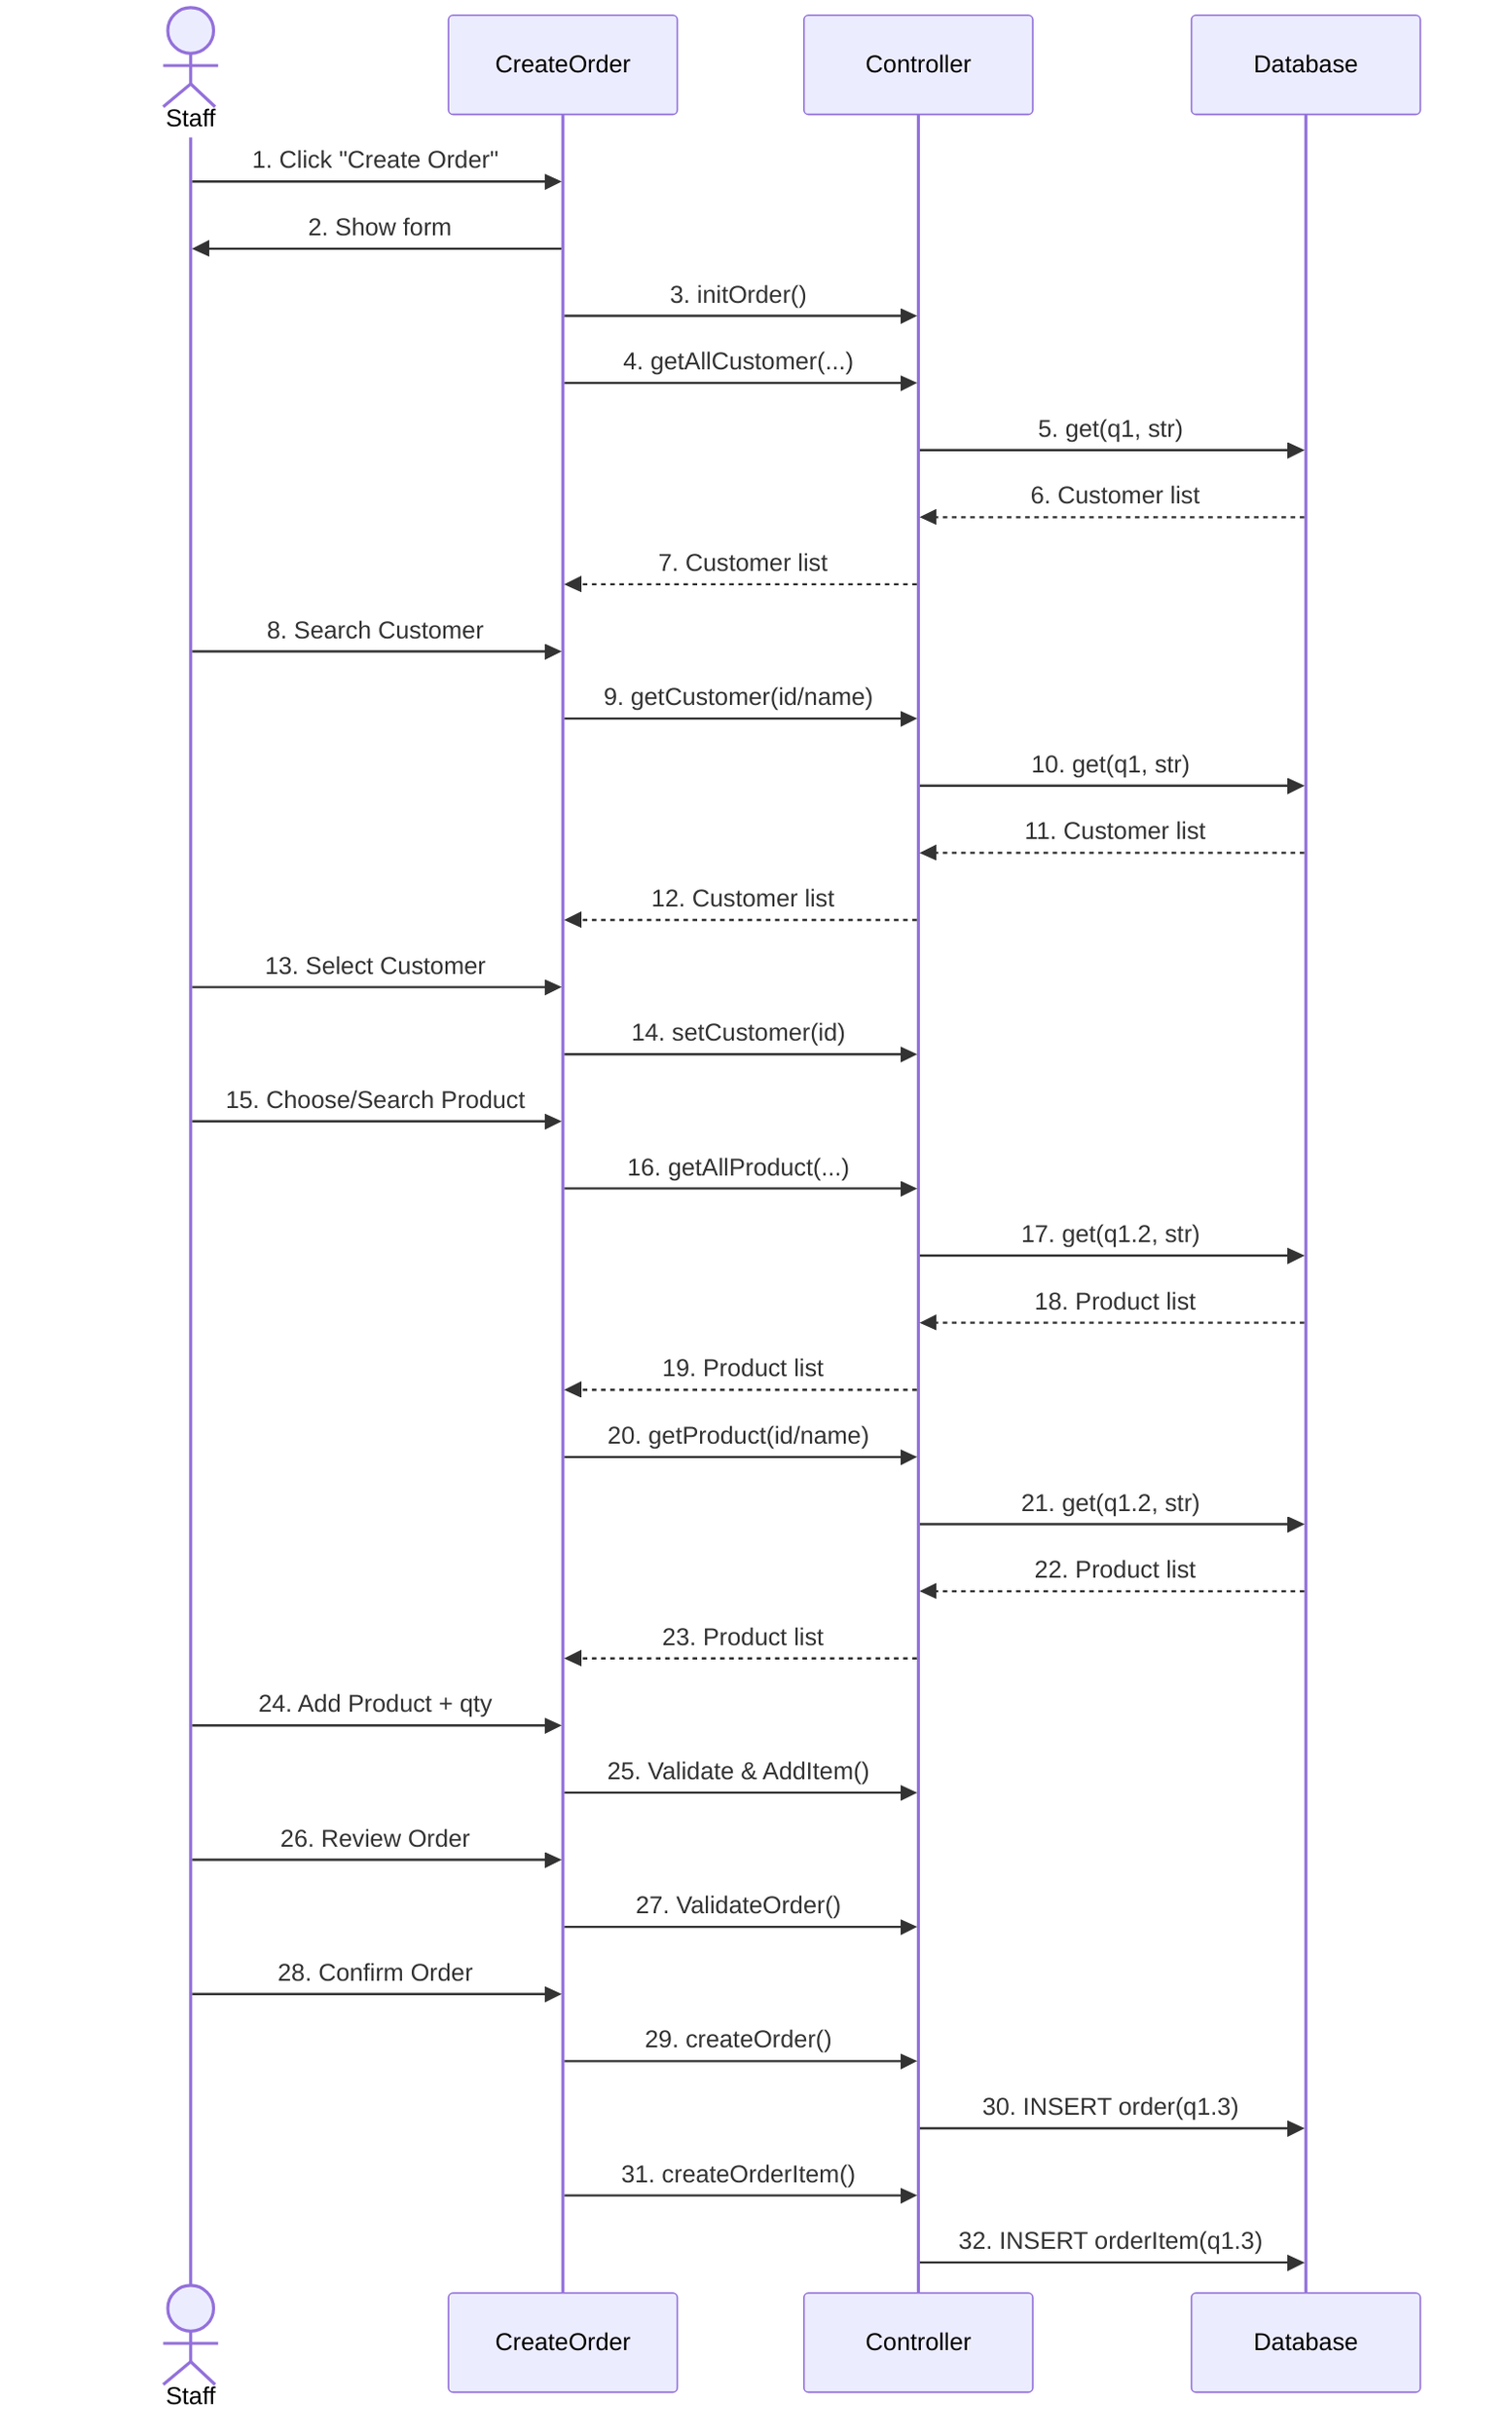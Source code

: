 sequenceDiagram
    actor Staff
    participant UI as CreateOrder
    participant Ctrl as Controller
    participant DB as Database

    Staff ->> UI: 1. Click "Create Order"
    UI ->> Staff: 2. Show form
    UI ->> Ctrl: 3. initOrder()

    UI ->> Ctrl: 4. getAllCustomer(...)
    Ctrl ->> DB: 5. get(q1, str)
    DB -->> Ctrl: 6. Customer list
    Ctrl -->> UI: 7. Customer list

    Staff ->> UI: 8. Search Customer
    UI ->> Ctrl: 9. getCustomer(id/name)
    Ctrl ->> DB: 10. get(q1, str)
    DB -->> Ctrl: 11. Customer list
    Ctrl -->> UI: 12. Customer list

    Staff ->> UI: 13. Select Customer
    UI ->> Ctrl: 14. setCustomer(id)

    Staff ->> UI: 15. Choose/Search Product
    UI ->> Ctrl: 16. getAllProduct(...)
    Ctrl ->> DB: 17. get(q1.2, str)
    DB -->> Ctrl: 18. Product list
    Ctrl -->> UI: 19. Product list

    UI ->> Ctrl: 20. getProduct(id/name)
    Ctrl ->> DB: 21. get(q1.2, str)
    DB -->> Ctrl: 22. Product list
    Ctrl -->> UI: 23. Product list

    Staff ->> UI: 24. Add Product + qty
    UI ->> Ctrl: 25. Validate & AddItem()

    Staff ->> UI: 26. Review Order
    UI ->> Ctrl: 27. ValidateOrder()

    Staff ->> UI: 28. Confirm Order
    UI ->> Ctrl: 29. createOrder()
    Ctrl ->> DB: 30. INSERT order(q1.3)

    UI ->> Ctrl: 31. createOrderItem()
    Ctrl ->> DB: 32. INSERT orderItem(q1.3)